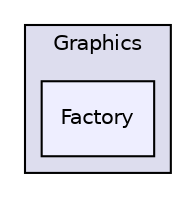 digraph "C:/Project/GitRepos/DirectX/SimpleLibrary2D_01/SimpleLibrary2D_01/SimpleLibrary2D_01/Engine/Graphics/Factory" {
  compound=true
  node [ fontsize="10", fontname="Helvetica"];
  edge [ labelfontsize="10", labelfontname="Helvetica"];
  subgraph clusterdir_adbc8a6163513055605dacbe76b010f7 {
    graph [ bgcolor="#ddddee", pencolor="black", label="Graphics" fontname="Helvetica", fontsize="10", URL="dir_adbc8a6163513055605dacbe76b010f7.html"]
  dir_26760e37db81c05a8191a69b06d8be2a [shape=box, label="Factory", style="filled", fillcolor="#eeeeff", pencolor="black", URL="dir_26760e37db81c05a8191a69b06d8be2a.html"];
  }
}
